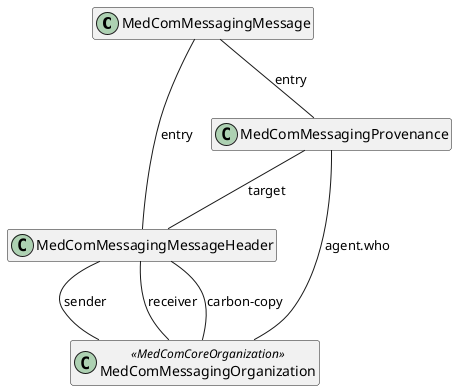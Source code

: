 @startuml MessagingModel

hide empty members

class "MedComMessagingMessage" as message
class "MedComMessagingMessageHeader" as messageHeader
class "MedComMessagingOrganization" as organization <<MedComCoreOrganization>>
class "MedComMessagingProvenance" as provenance

message -- messageHeader : "entry"
message -- provenance : "entry"

provenance -- organization : "agent.who"
provenance -- messageHeader : "target"

messageHeader -- organization : "sender"
messageHeader -- organization : "receiver"
messageHeader -- organization : "carbon-copy"

@enduml